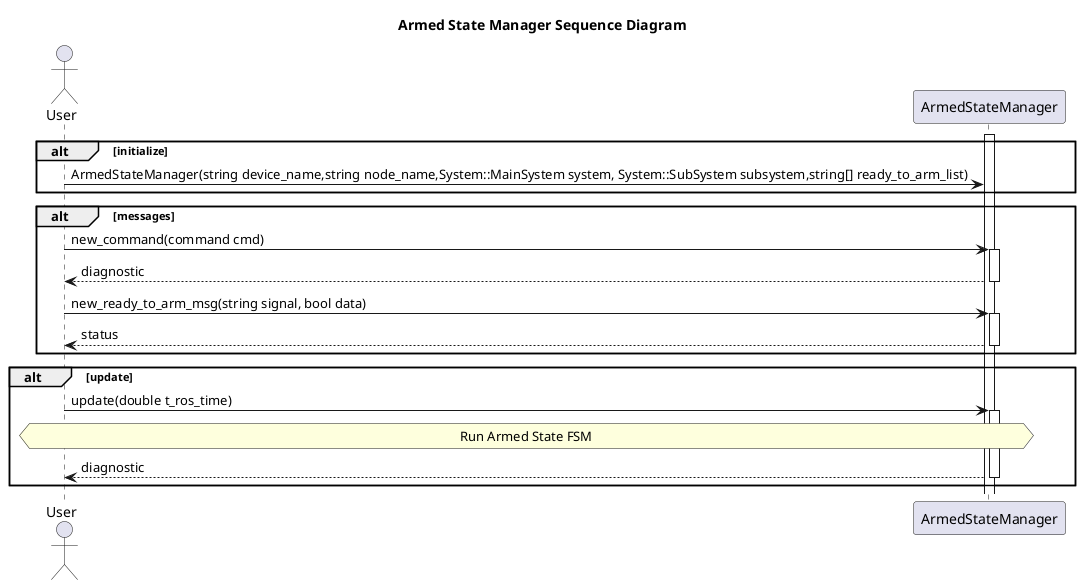 @startuml
title Armed State Manager Sequence Diagram
actor User as user

participant ArmedStateManager as manager

alt initialize
    activate manager
    user -> manager: ArmedStateManager(string device_name,string node_name,System::MainSystem system, System::SubSystem subsystem,string[] ready_to_arm_list)
    
end

alt messages 
    user -> manager++: new_command(command cmd)
    manager --> user--: diagnostic
    user -> manager++: new_ready_to_arm_msg(string signal, bool data)
    manager --> user--: status

end
alt update
    user -> manager++: update(double t_ros_time)
    hnote across: Run Armed State FSM
    manager --> user--: diagnostic
end

@enduml